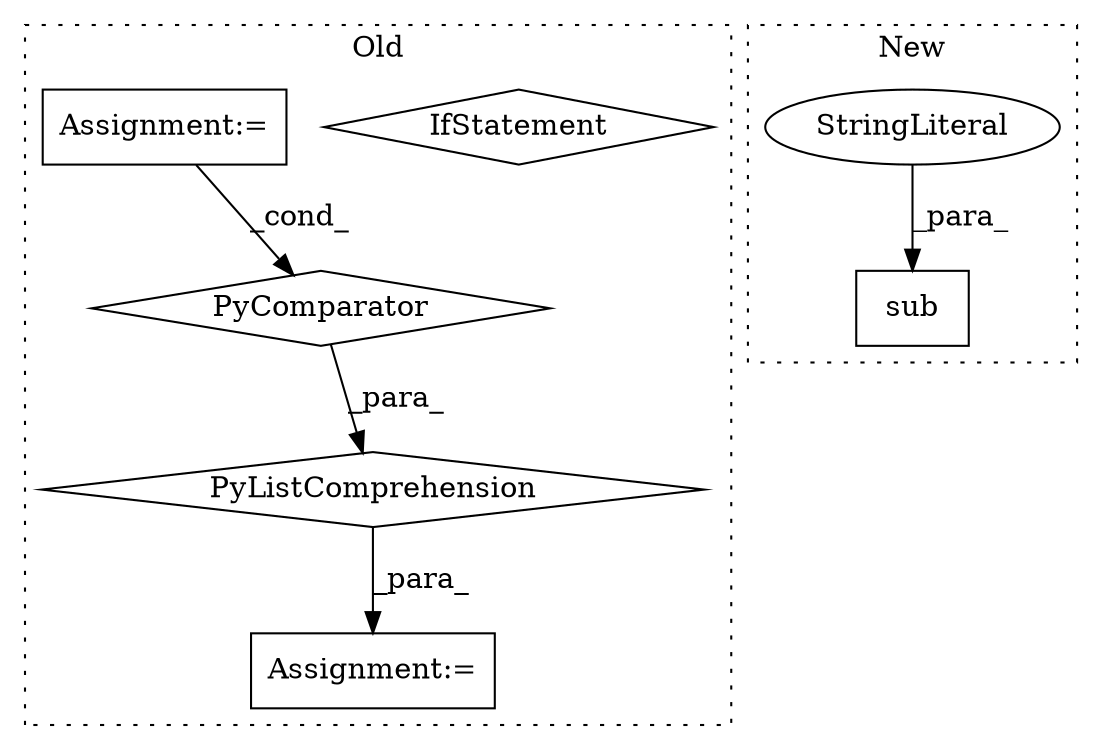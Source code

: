 digraph G {
subgraph cluster0 {
1 [label="PyListComprehension" a="109" s="4431" l="153" shape="diamond"];
3 [label="PyComparator" a="113" s="4526" l="50" shape="diamond"];
4 [label="IfStatement" a="25" s="4526" l="50" shape="diamond"];
5 [label="Assignment:=" a="7" s="4417" l="14" shape="box"];
6 [label="Assignment:=" a="7" s="4526" l="50" shape="box"];
label = "Old";
style="dotted";
}
subgraph cluster1 {
2 [label="sub" a="32" s="5295,5333" l="4,1" shape="box"];
7 [label="StringLiteral" a="45" s="5299" l="13" shape="ellipse"];
label = "New";
style="dotted";
}
1 -> 5 [label="_para_"];
3 -> 1 [label="_para_"];
6 -> 3 [label="_cond_"];
7 -> 2 [label="_para_"];
}